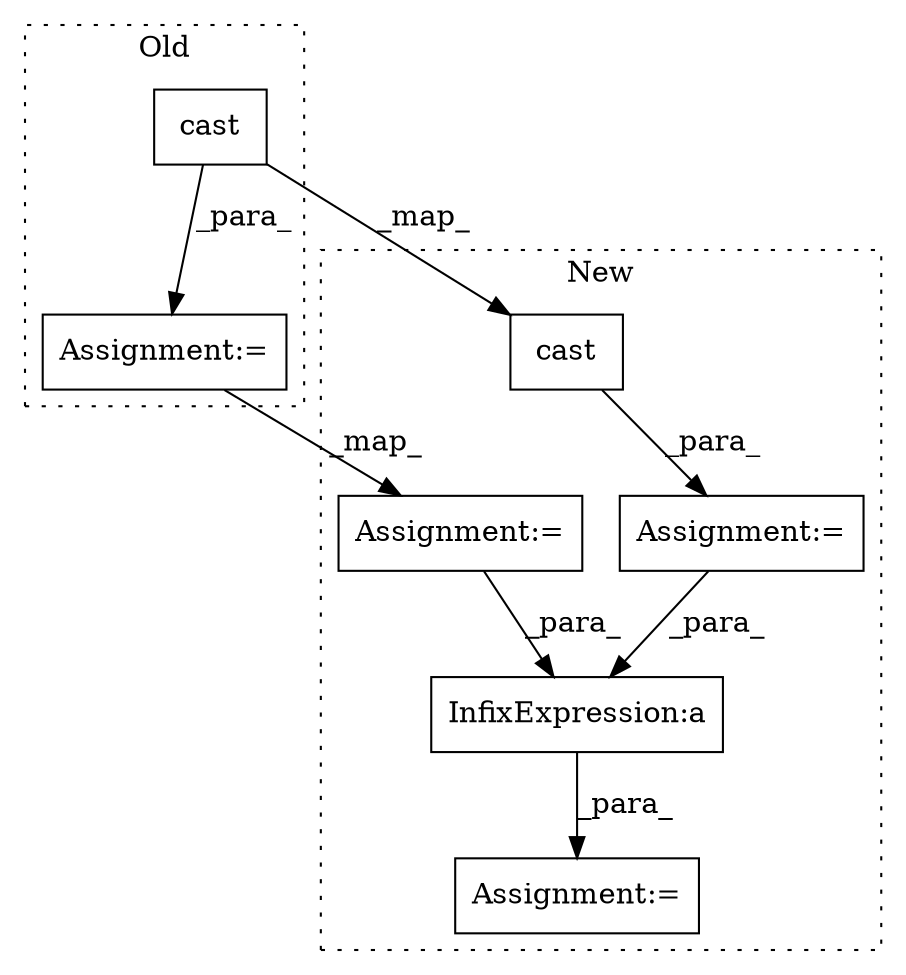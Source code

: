 digraph G {
subgraph cluster0 {
1 [label="cast" a="32" s="13083,13146" l="5,1" shape="box"];
7 [label="Assignment:=" a="7" s="13010" l="1" shape="box"];
label = "Old";
style="dotted";
}
subgraph cluster1 {
2 [label="cast" a="32" s="12973,12993" l="5,1" shape="box"];
3 [label="Assignment:=" a="7" s="13298" l="1" shape="box"];
4 [label="Assignment:=" a="7" s="12939" l="1" shape="box"];
5 [label="InfixExpression:a" a="27" s="13151" l="3" shape="box"];
6 [label="Assignment:=" a="7" s="12790" l="1" shape="box"];
label = "New";
style="dotted";
}
1 -> 7 [label="_para_"];
1 -> 2 [label="_map_"];
2 -> 4 [label="_para_"];
4 -> 5 [label="_para_"];
5 -> 3 [label="_para_"];
6 -> 5 [label="_para_"];
7 -> 6 [label="_map_"];
}